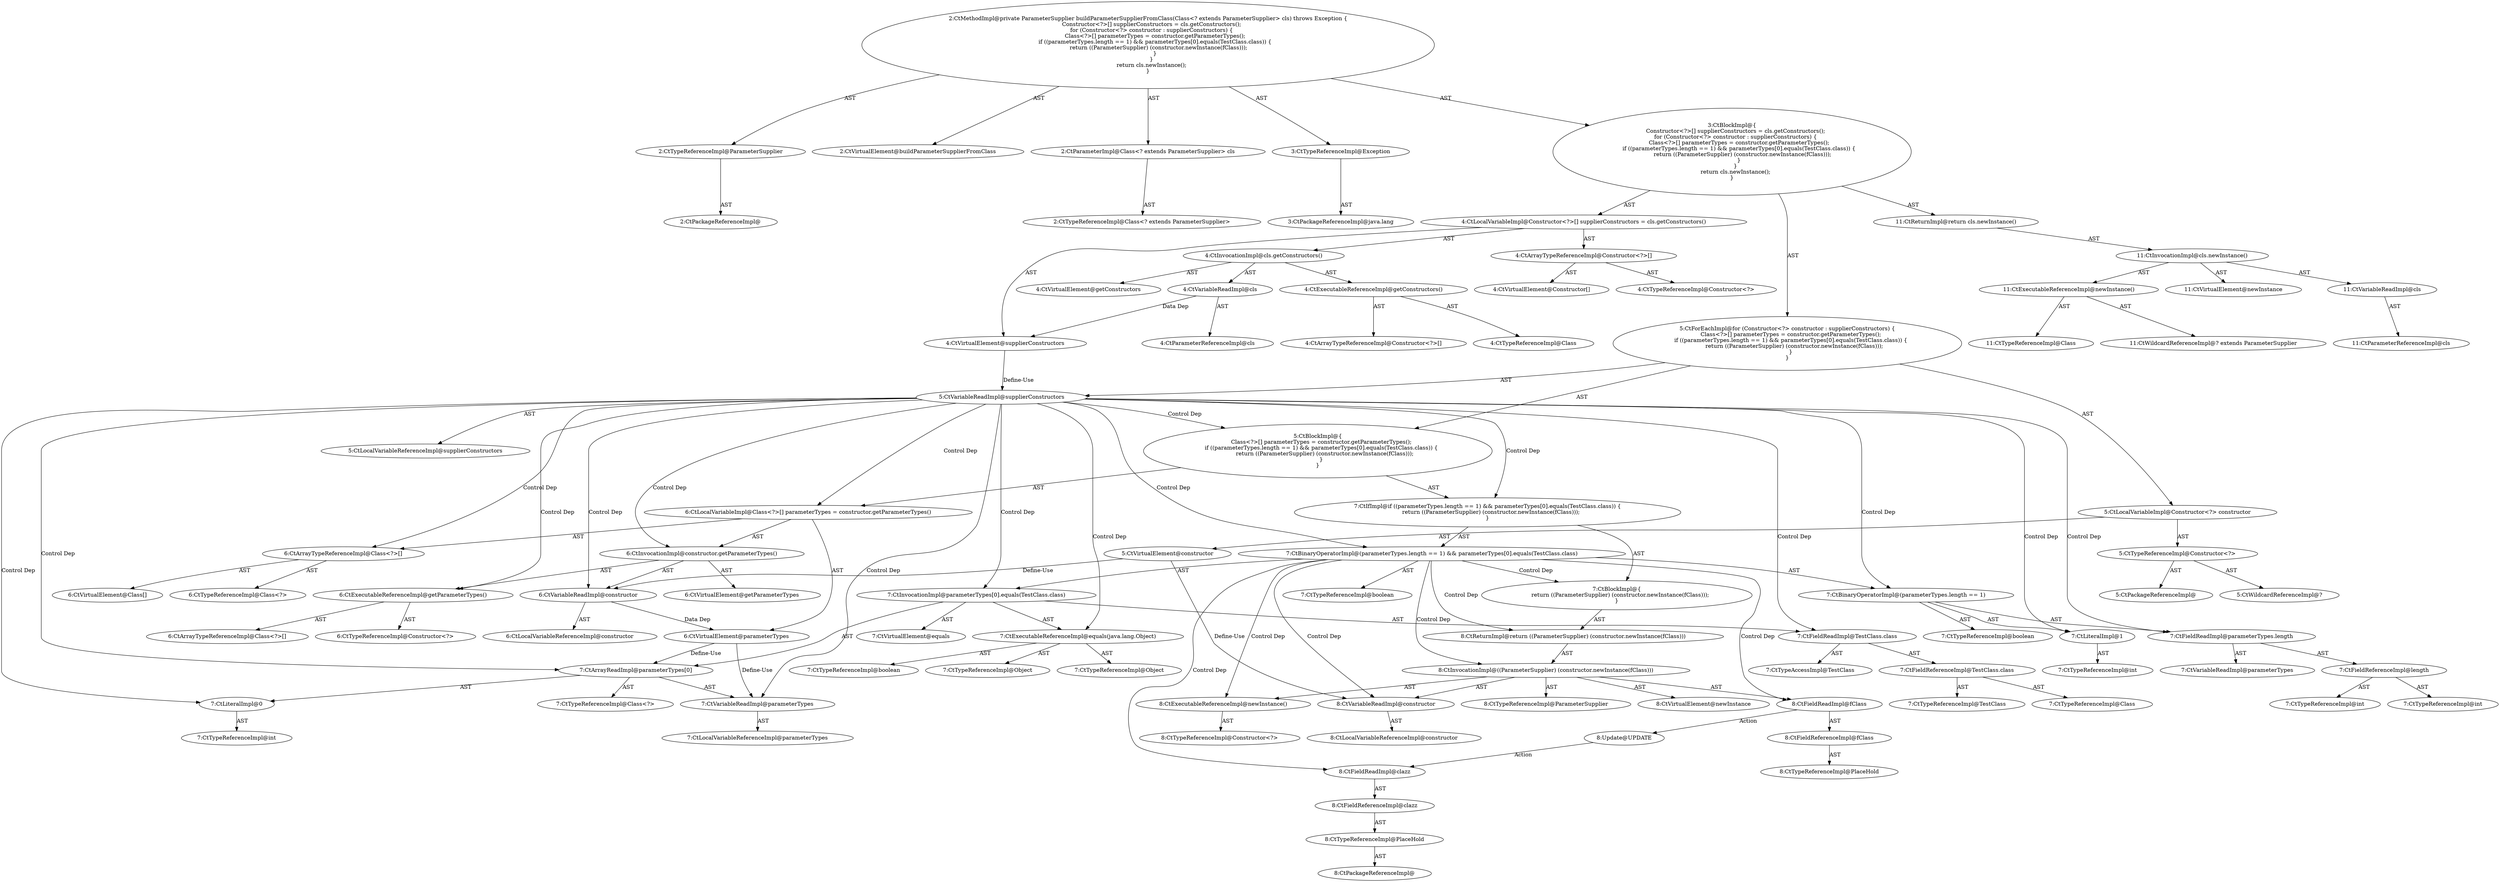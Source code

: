 digraph "buildParameterSupplierFromClass#?,Class" {
0 [label="2:CtTypeReferenceImpl@ParameterSupplier" shape=ellipse]
1 [label="2:CtPackageReferenceImpl@" shape=ellipse]
2 [label="2:CtVirtualElement@buildParameterSupplierFromClass" shape=ellipse]
3 [label="2:CtParameterImpl@Class<? extends ParameterSupplier> cls" shape=ellipse]
4 [label="2:CtTypeReferenceImpl@Class<? extends ParameterSupplier>" shape=ellipse]
5 [label="3:CtTypeReferenceImpl@Exception" shape=ellipse]
6 [label="3:CtPackageReferenceImpl@java.lang" shape=ellipse]
7 [label="4:CtVirtualElement@Constructor[]" shape=ellipse]
8 [label="4:CtArrayTypeReferenceImpl@Constructor<?>[]" shape=ellipse]
9 [label="4:CtTypeReferenceImpl@Constructor<?>" shape=ellipse]
10 [label="4:CtExecutableReferenceImpl@getConstructors()" shape=ellipse]
11 [label="4:CtTypeReferenceImpl@Class" shape=ellipse]
12 [label="4:CtArrayTypeReferenceImpl@Constructor<?>[]" shape=ellipse]
13 [label="4:CtVirtualElement@getConstructors" shape=ellipse]
14 [label="4:CtVariableReadImpl@cls" shape=ellipse]
15 [label="4:CtParameterReferenceImpl@cls" shape=ellipse]
16 [label="4:CtInvocationImpl@cls.getConstructors()" shape=ellipse]
17 [label="4:CtVirtualElement@supplierConstructors" shape=ellipse]
18 [label="4:CtLocalVariableImpl@Constructor<?>[] supplierConstructors = cls.getConstructors()" shape=ellipse]
19 [label="5:CtTypeReferenceImpl@Constructor<?>" shape=ellipse]
20 [label="5:CtPackageReferenceImpl@" shape=ellipse]
21 [label="5:CtWildcardReferenceImpl@?" shape=ellipse]
22 [label="5:CtVirtualElement@constructor" shape=ellipse]
23 [label="5:CtLocalVariableImpl@Constructor<?> constructor" shape=ellipse]
24 [label="5:CtVariableReadImpl@supplierConstructors" shape=ellipse]
25 [label="5:CtLocalVariableReferenceImpl@supplierConstructors" shape=ellipse]
26 [label="6:CtVirtualElement@Class[]" shape=ellipse]
27 [label="6:CtArrayTypeReferenceImpl@Class<?>[]" shape=ellipse]
28 [label="6:CtTypeReferenceImpl@Class<?>" shape=ellipse]
29 [label="6:CtExecutableReferenceImpl@getParameterTypes()" shape=ellipse]
30 [label="6:CtTypeReferenceImpl@Constructor<?>" shape=ellipse]
31 [label="6:CtArrayTypeReferenceImpl@Class<?>[]" shape=ellipse]
32 [label="6:CtVirtualElement@getParameterTypes" shape=ellipse]
33 [label="6:CtVariableReadImpl@constructor" shape=ellipse]
34 [label="6:CtLocalVariableReferenceImpl@constructor" shape=ellipse]
35 [label="6:CtInvocationImpl@constructor.getParameterTypes()" shape=ellipse]
36 [label="6:CtVirtualElement@parameterTypes" shape=ellipse]
37 [label="6:CtLocalVariableImpl@Class<?>[] parameterTypes = constructor.getParameterTypes()" shape=ellipse]
38 [label="7:CtFieldReferenceImpl@length" shape=ellipse]
39 [label="7:CtTypeReferenceImpl@int" shape=ellipse]
40 [label="7:CtTypeReferenceImpl@int" shape=ellipse]
41 [label="7:CtFieldReadImpl@parameterTypes.length" shape=ellipse]
42 [label="7:CtVariableReadImpl@parameterTypes" shape=ellipse]
43 [label="7:CtLiteralImpl@1" shape=ellipse]
44 [label="7:CtTypeReferenceImpl@int" shape=ellipse]
45 [label="7:CtBinaryOperatorImpl@(parameterTypes.length == 1)" shape=ellipse]
46 [label="7:CtTypeReferenceImpl@boolean" shape=ellipse]
47 [label="7:CtExecutableReferenceImpl@equals(java.lang.Object)" shape=ellipse]
48 [label="7:CtTypeReferenceImpl@Object" shape=ellipse]
49 [label="7:CtTypeReferenceImpl@boolean" shape=ellipse]
50 [label="7:CtTypeReferenceImpl@Object" shape=ellipse]
51 [label="7:CtVirtualElement@equals" shape=ellipse]
52 [label="7:CtVariableReadImpl@parameterTypes" shape=ellipse]
53 [label="7:CtLocalVariableReferenceImpl@parameterTypes" shape=ellipse]
54 [label="7:CtLiteralImpl@0" shape=ellipse]
55 [label="7:CtTypeReferenceImpl@int" shape=ellipse]
56 [label="7:CtArrayReadImpl@parameterTypes[0]" shape=ellipse]
57 [label="7:CtTypeReferenceImpl@Class<?>" shape=ellipse]
58 [label="7:CtFieldReferenceImpl@TestClass.class" shape=ellipse]
59 [label="7:CtTypeReferenceImpl@TestClass" shape=ellipse]
60 [label="7:CtTypeReferenceImpl@Class" shape=ellipse]
61 [label="7:CtFieldReadImpl@TestClass.class" shape=ellipse]
62 [label="7:CtTypeAccessImpl@TestClass" shape=ellipse]
63 [label="7:CtInvocationImpl@parameterTypes[0].equals(TestClass.class)" shape=ellipse]
64 [label="7:CtBinaryOperatorImpl@(parameterTypes.length == 1) && parameterTypes[0].equals(TestClass.class)" shape=ellipse]
65 [label="7:CtTypeReferenceImpl@boolean" shape=ellipse]
66 [label="8:CtExecutableReferenceImpl@newInstance()" shape=ellipse]
67 [label="8:CtTypeReferenceImpl@Constructor<?>" shape=ellipse]
68 [label="8:CtVirtualElement@newInstance" shape=ellipse]
69 [label="8:CtVariableReadImpl@constructor" shape=ellipse]
70 [label="8:CtLocalVariableReferenceImpl@constructor" shape=ellipse]
71 [label="8:CtFieldReferenceImpl@fClass" shape=ellipse]
72 [label="8:CtTypeReferenceImpl@PlaceHold" shape=ellipse]
73 [label="8:CtFieldReadImpl@fClass" shape=ellipse]
74 [label="8:CtInvocationImpl@((ParameterSupplier) (constructor.newInstance(fClass)))" shape=ellipse]
75 [label="8:CtTypeReferenceImpl@ParameterSupplier" shape=ellipse]
76 [label="8:CtReturnImpl@return ((ParameterSupplier) (constructor.newInstance(fClass)))" shape=ellipse]
77 [label="7:CtBlockImpl@\{
    return ((ParameterSupplier) (constructor.newInstance(fClass)));
\}" shape=ellipse]
78 [label="7:CtIfImpl@if ((parameterTypes.length == 1) && parameterTypes[0].equals(TestClass.class)) \{
    return ((ParameterSupplier) (constructor.newInstance(fClass)));
\}" shape=ellipse]
79 [label="5:CtBlockImpl@\{
    Class<?>[] parameterTypes = constructor.getParameterTypes();
    if ((parameterTypes.length == 1) && parameterTypes[0].equals(TestClass.class)) \{
        return ((ParameterSupplier) (constructor.newInstance(fClass)));
    \}
\}" shape=ellipse]
80 [label="5:CtForEachImpl@for (Constructor<?> constructor : supplierConstructors) \{
    Class<?>[] parameterTypes = constructor.getParameterTypes();
    if ((parameterTypes.length == 1) && parameterTypes[0].equals(TestClass.class)) \{
        return ((ParameterSupplier) (constructor.newInstance(fClass)));
    \}
\}" shape=ellipse]
81 [label="11:CtExecutableReferenceImpl@newInstance()" shape=ellipse]
82 [label="11:CtTypeReferenceImpl@Class" shape=ellipse]
83 [label="11:CtWildcardReferenceImpl@? extends ParameterSupplier" shape=ellipse]
84 [label="11:CtVirtualElement@newInstance" shape=ellipse]
85 [label="11:CtVariableReadImpl@cls" shape=ellipse]
86 [label="11:CtParameterReferenceImpl@cls" shape=ellipse]
87 [label="11:CtInvocationImpl@cls.newInstance()" shape=ellipse]
88 [label="11:CtReturnImpl@return cls.newInstance()" shape=ellipse]
89 [label="3:CtBlockImpl@\{
    Constructor<?>[] supplierConstructors = cls.getConstructors();
    for (Constructor<?> constructor : supplierConstructors) \{
        Class<?>[] parameterTypes = constructor.getParameterTypes();
        if ((parameterTypes.length == 1) && parameterTypes[0].equals(TestClass.class)) \{
            return ((ParameterSupplier) (constructor.newInstance(fClass)));
        \}
    \}
    return cls.newInstance();
\}" shape=ellipse]
90 [label="2:CtMethodImpl@private ParameterSupplier buildParameterSupplierFromClass(Class<? extends ParameterSupplier> cls) throws Exception \{
    Constructor<?>[] supplierConstructors = cls.getConstructors();
    for (Constructor<?> constructor : supplierConstructors) \{
        Class<?>[] parameterTypes = constructor.getParameterTypes();
        if ((parameterTypes.length == 1) && parameterTypes[0].equals(TestClass.class)) \{
            return ((ParameterSupplier) (constructor.newInstance(fClass)));
        \}
    \}
    return cls.newInstance();
\}" shape=ellipse]
91 [label="8:Update@UPDATE" shape=ellipse]
92 [label="8:CtPackageReferenceImpl@" shape=ellipse]
93 [label="8:CtTypeReferenceImpl@PlaceHold" shape=ellipse]
94 [label="8:CtFieldReferenceImpl@clazz" shape=ellipse]
95 [label="8:CtFieldReadImpl@clazz" shape=ellipse]
0 -> 1 [label="AST"];
3 -> 4 [label="AST"];
5 -> 6 [label="AST"];
8 -> 7 [label="AST"];
8 -> 9 [label="AST"];
10 -> 11 [label="AST"];
10 -> 12 [label="AST"];
14 -> 15 [label="AST"];
14 -> 17 [label="Data Dep"];
16 -> 13 [label="AST"];
16 -> 14 [label="AST"];
16 -> 10 [label="AST"];
17 -> 24 [label="Define-Use"];
18 -> 17 [label="AST"];
18 -> 8 [label="AST"];
18 -> 16 [label="AST"];
19 -> 20 [label="AST"];
19 -> 21 [label="AST"];
22 -> 33 [label="Define-Use"];
22 -> 69 [label="Define-Use"];
23 -> 22 [label="AST"];
23 -> 19 [label="AST"];
24 -> 25 [label="AST"];
24 -> 79 [label="Control Dep"];
24 -> 37 [label="Control Dep"];
24 -> 27 [label="Control Dep"];
24 -> 35 [label="Control Dep"];
24 -> 29 [label="Control Dep"];
24 -> 33 [label="Control Dep"];
24 -> 78 [label="Control Dep"];
24 -> 64 [label="Control Dep"];
24 -> 45 [label="Control Dep"];
24 -> 41 [label="Control Dep"];
24 -> 43 [label="Control Dep"];
24 -> 63 [label="Control Dep"];
24 -> 47 [label="Control Dep"];
24 -> 56 [label="Control Dep"];
24 -> 52 [label="Control Dep"];
24 -> 54 [label="Control Dep"];
24 -> 61 [label="Control Dep"];
27 -> 26 [label="AST"];
27 -> 28 [label="AST"];
29 -> 30 [label="AST"];
29 -> 31 [label="AST"];
33 -> 34 [label="AST"];
33 -> 36 [label="Data Dep"];
35 -> 32 [label="AST"];
35 -> 33 [label="AST"];
35 -> 29 [label="AST"];
36 -> 52 [label="Define-Use"];
36 -> 56 [label="Define-Use"];
37 -> 36 [label="AST"];
37 -> 27 [label="AST"];
37 -> 35 [label="AST"];
38 -> 39 [label="AST"];
38 -> 40 [label="AST"];
41 -> 42 [label="AST"];
41 -> 38 [label="AST"];
43 -> 44 [label="AST"];
45 -> 46 [label="AST"];
45 -> 41 [label="AST"];
45 -> 43 [label="AST"];
47 -> 48 [label="AST"];
47 -> 49 [label="AST"];
47 -> 50 [label="AST"];
52 -> 53 [label="AST"];
54 -> 55 [label="AST"];
56 -> 57 [label="AST"];
56 -> 52 [label="AST"];
56 -> 54 [label="AST"];
58 -> 59 [label="AST"];
58 -> 60 [label="AST"];
61 -> 62 [label="AST"];
61 -> 58 [label="AST"];
63 -> 51 [label="AST"];
63 -> 56 [label="AST"];
63 -> 47 [label="AST"];
63 -> 61 [label="AST"];
64 -> 65 [label="AST"];
64 -> 45 [label="AST"];
64 -> 63 [label="AST"];
64 -> 77 [label="Control Dep"];
64 -> 76 [label="Control Dep"];
64 -> 74 [label="Control Dep"];
64 -> 66 [label="Control Dep"];
64 -> 69 [label="Control Dep"];
64 -> 73 [label="Control Dep"];
64 -> 95 [label="Control Dep"];
66 -> 67 [label="AST"];
69 -> 70 [label="AST"];
71 -> 72 [label="AST"];
73 -> 71 [label="AST"];
73 -> 91 [label="Action"];
74 -> 68 [label="AST"];
74 -> 75 [label="AST"];
74 -> 69 [label="AST"];
74 -> 66 [label="AST"];
74 -> 73 [label="AST"];
76 -> 74 [label="AST"];
77 -> 76 [label="AST"];
78 -> 64 [label="AST"];
78 -> 77 [label="AST"];
79 -> 37 [label="AST"];
79 -> 78 [label="AST"];
80 -> 23 [label="AST"];
80 -> 24 [label="AST"];
80 -> 79 [label="AST"];
81 -> 82 [label="AST"];
81 -> 83 [label="AST"];
85 -> 86 [label="AST"];
87 -> 84 [label="AST"];
87 -> 85 [label="AST"];
87 -> 81 [label="AST"];
88 -> 87 [label="AST"];
89 -> 18 [label="AST"];
89 -> 80 [label="AST"];
89 -> 88 [label="AST"];
90 -> 2 [label="AST"];
90 -> 0 [label="AST"];
90 -> 3 [label="AST"];
90 -> 5 [label="AST"];
90 -> 89 [label="AST"];
91 -> 95 [label="Action"];
93 -> 92 [label="AST"];
94 -> 93 [label="AST"];
95 -> 94 [label="AST"];
}